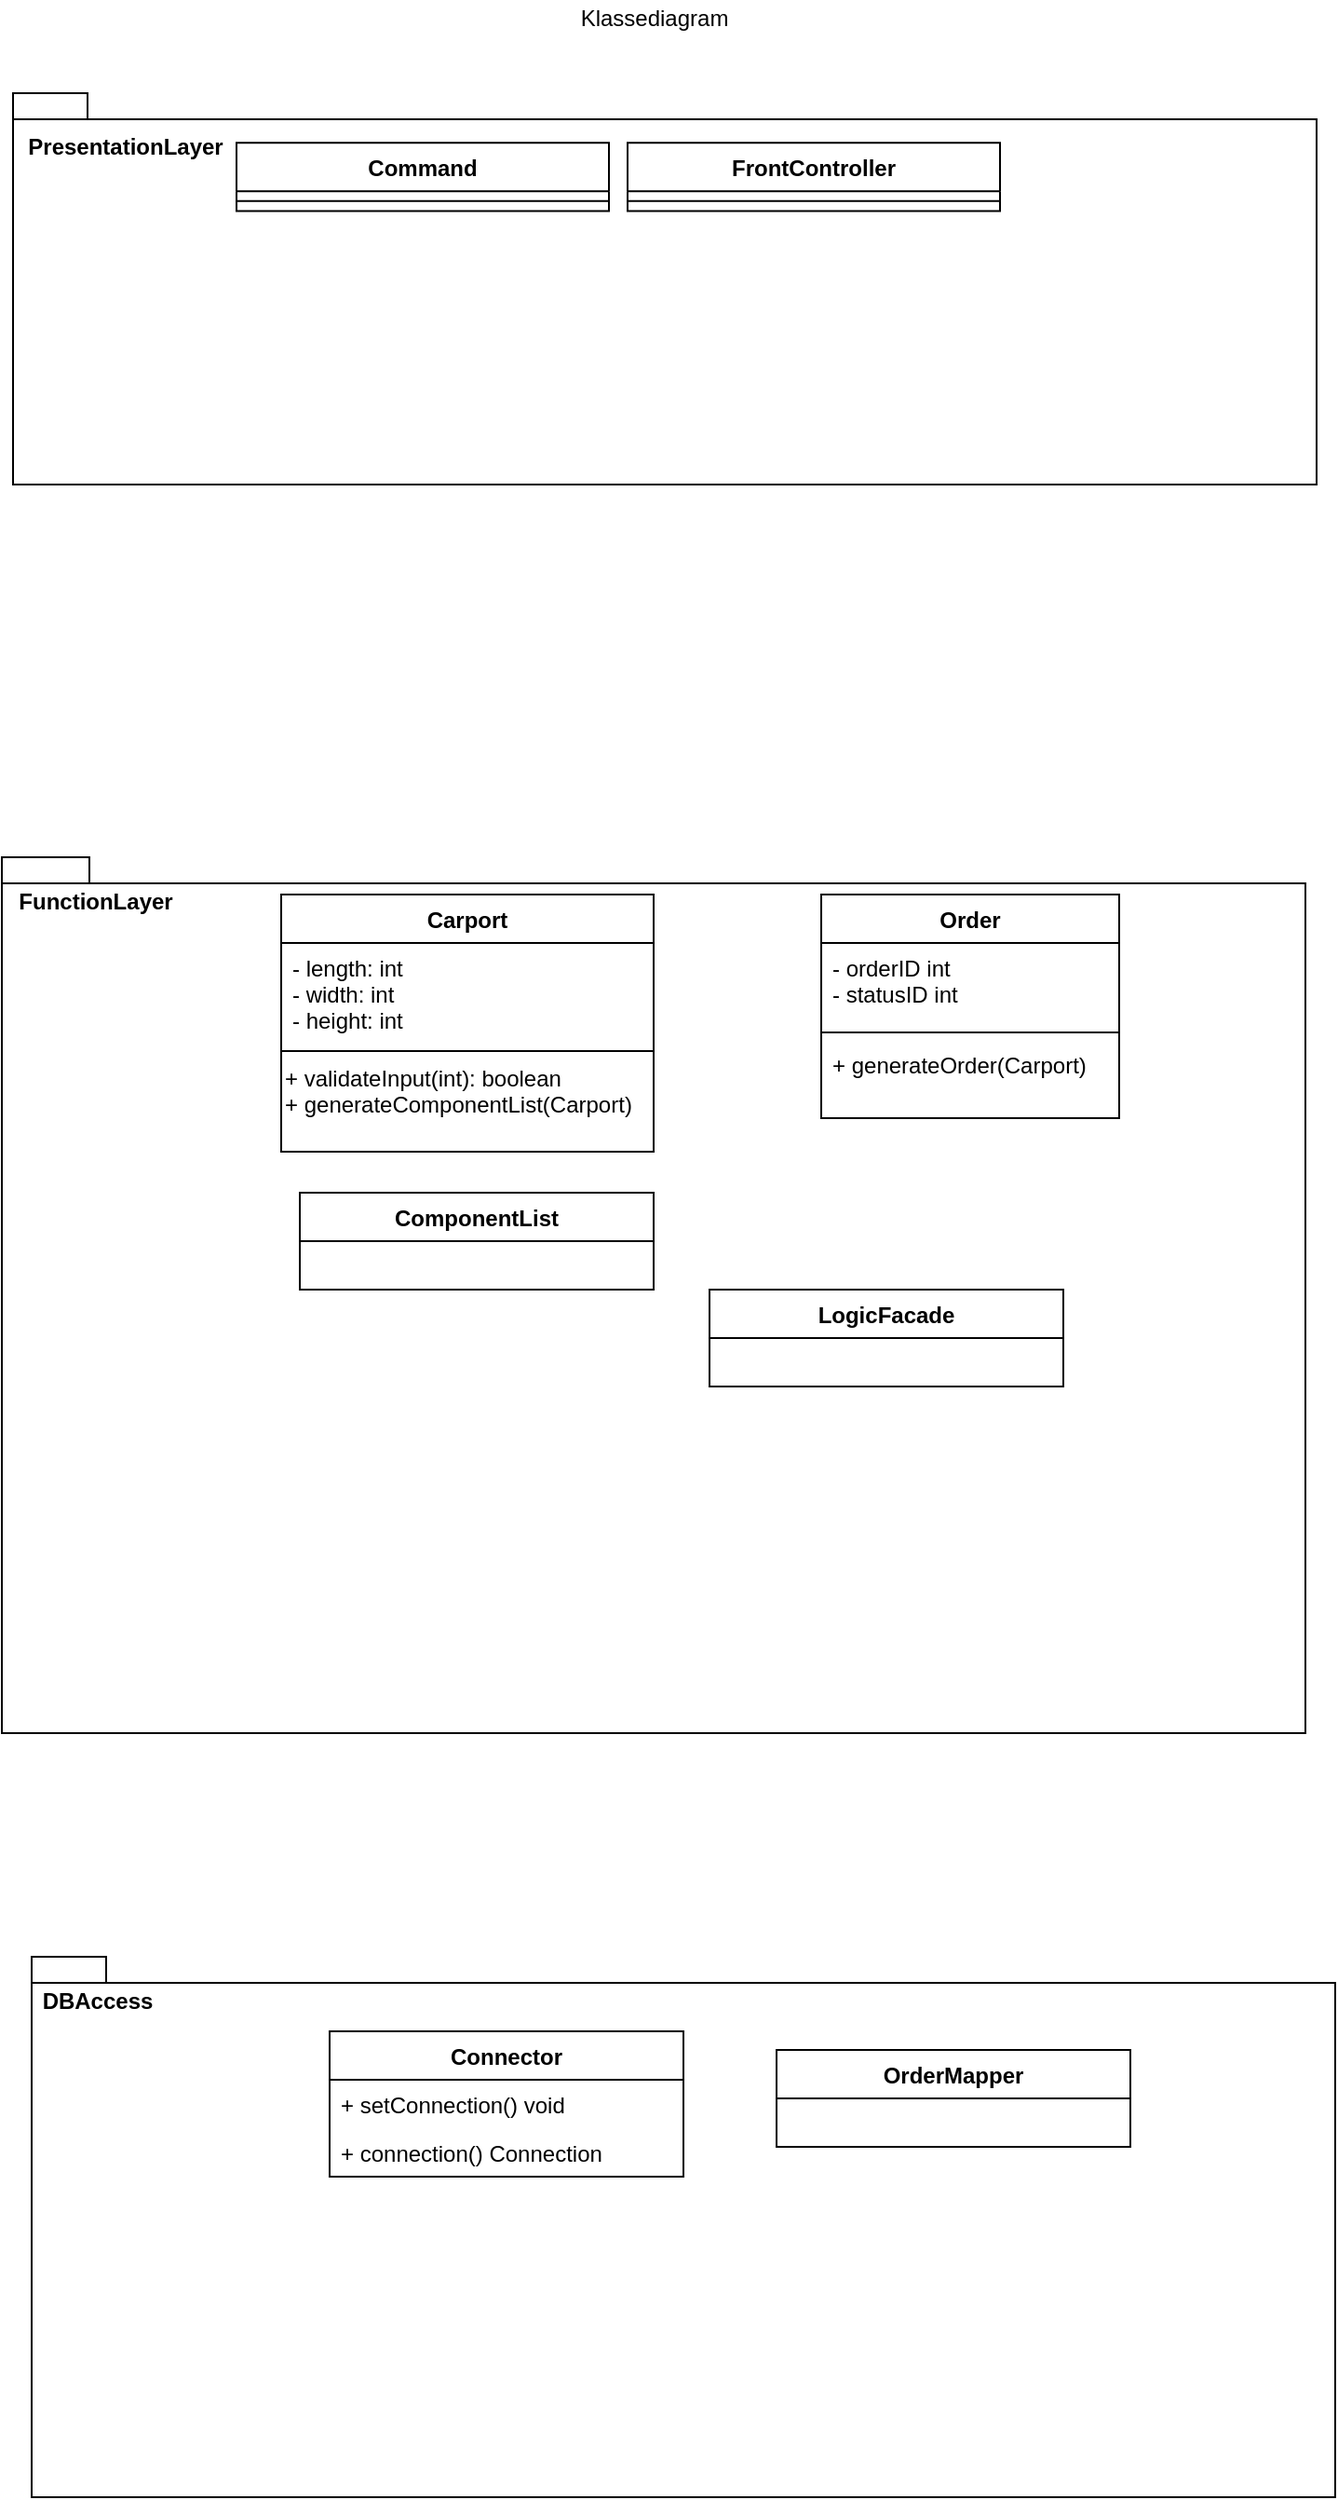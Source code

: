 <mxfile version="12.9.14" type="google"><diagram id="erMTaKAdA9qQi0LfAq1f" name="Page-1"><mxGraphModel dx="2062" dy="1122" grid="1" gridSize="10" guides="1" tooltips="1" connect="1" arrows="1" fold="1" page="1" pageScale="1" pageWidth="827" pageHeight="1169" math="0" shadow="0"><root><mxCell id="0"/><mxCell id="1" parent="0"/><mxCell id="iJm0PGHNpNaKegeMvSfr-228" value="" style="shape=folder;fontStyle=1;spacingTop=10;tabWidth=40;tabHeight=14;tabPosition=left;html=1;fontSize=12;align=left;" vertex="1" parent="1"><mxGeometry x="80" y="1080" width="700" height="290" as="geometry"/></mxCell><mxCell id="iJm0PGHNpNaKegeMvSfr-232" value="&lt;b&gt;DBAccess&lt;/b&gt;" style="text;html=1;align=center;verticalAlign=middle;resizable=0;points=[];autosize=1;fontSize=12;" vertex="1" parent="iJm0PGHNpNaKegeMvSfr-228"><mxGeometry y="14" width="70" height="20" as="geometry"/></mxCell><mxCell id="iJm0PGHNpNaKegeMvSfr-243" value="OrderMapper" style="swimlane;fontStyle=1;align=center;verticalAlign=top;childLayout=stackLayout;horizontal=1;startSize=26;horizontalStack=0;resizeParent=1;resizeParentMax=0;resizeLast=0;collapsible=1;marginBottom=0;fontSize=12;" vertex="1" parent="iJm0PGHNpNaKegeMvSfr-228"><mxGeometry x="400" y="50" width="190" height="52" as="geometry"/></mxCell><mxCell id="iJm0PGHNpNaKegeMvSfr-206" value="Connector" style="swimlane;fontStyle=1;align=center;verticalAlign=top;childLayout=stackLayout;horizontal=1;startSize=26;horizontalStack=0;resizeParent=1;resizeParentMax=0;resizeLast=0;collapsible=1;marginBottom=0;fontSize=12;" vertex="1" parent="iJm0PGHNpNaKegeMvSfr-228"><mxGeometry x="160" y="40" width="190" height="78" as="geometry"/></mxCell><mxCell id="iJm0PGHNpNaKegeMvSfr-209" value="+ setConnection() void" style="text;strokeColor=none;fillColor=none;align=left;verticalAlign=top;spacingLeft=4;spacingRight=4;overflow=hidden;rotatable=0;points=[[0,0.5],[1,0.5]];portConstraint=eastwest;" vertex="1" parent="iJm0PGHNpNaKegeMvSfr-206"><mxGeometry y="26" width="190" height="26" as="geometry"/></mxCell><mxCell id="iJm0PGHNpNaKegeMvSfr-210" value="+ connection() Connection" style="text;strokeColor=none;fillColor=none;align=left;verticalAlign=top;spacingLeft=4;spacingRight=4;overflow=hidden;rotatable=0;points=[[0,0.5],[1,0.5]];portConstraint=eastwest;" vertex="1" parent="iJm0PGHNpNaKegeMvSfr-206"><mxGeometry y="52" width="190" height="26" as="geometry"/></mxCell><mxCell id="iJm0PGHNpNaKegeMvSfr-225" value="" style="shape=folder;fontStyle=1;spacingTop=10;tabWidth=40;tabHeight=14;tabPosition=left;html=1;fontSize=12;align=left;" vertex="1" parent="1"><mxGeometry x="70" y="80" width="700" height="210" as="geometry"/></mxCell><mxCell id="iJm0PGHNpNaKegeMvSfr-231" value="&lt;span style=&quot;font-weight: 700 ; text-align: left&quot;&gt;PresentationLayer&lt;/span&gt;" style="text;html=1;align=center;verticalAlign=middle;resizable=0;points=[];autosize=1;fontSize=12;" vertex="1" parent="iJm0PGHNpNaKegeMvSfr-225"><mxGeometry y="18.608" width="120" height="20" as="geometry"/></mxCell><mxCell id="iJm0PGHNpNaKegeMvSfr-241" value="FrontController" style="swimlane;fontStyle=1;align=center;verticalAlign=top;childLayout=stackLayout;horizontal=1;startSize=26;horizontalStack=0;resizeParent=1;resizeParentMax=0;resizeLast=0;collapsible=1;marginBottom=0;fontSize=12;" vertex="1" parent="iJm0PGHNpNaKegeMvSfr-225"><mxGeometry x="330" y="26.582" width="200" height="36.633" as="geometry"/></mxCell><mxCell id="iJm0PGHNpNaKegeMvSfr-242" value="" style="line;strokeWidth=1;fillColor=none;align=left;verticalAlign=middle;spacingTop=-1;spacingLeft=3;spacingRight=3;rotatable=0;labelPosition=right;points=[];portConstraint=eastwest;" vertex="1" parent="iJm0PGHNpNaKegeMvSfr-241"><mxGeometry y="26" width="200" height="10.633" as="geometry"/></mxCell><mxCell id="iJm0PGHNpNaKegeMvSfr-237" value="Command" style="swimlane;fontStyle=1;align=center;verticalAlign=top;childLayout=stackLayout;horizontal=1;startSize=26;horizontalStack=0;resizeParent=1;resizeParentMax=0;resizeLast=0;collapsible=1;marginBottom=0;fontSize=12;" vertex="1" parent="iJm0PGHNpNaKegeMvSfr-225"><mxGeometry x="120" y="26.582" width="200" height="36.633" as="geometry"/></mxCell><mxCell id="iJm0PGHNpNaKegeMvSfr-239" value="" style="line;strokeWidth=1;fillColor=none;align=left;verticalAlign=middle;spacingTop=-1;spacingLeft=3;spacingRight=3;rotatable=0;labelPosition=right;points=[];portConstraint=eastwest;" vertex="1" parent="iJm0PGHNpNaKegeMvSfr-237"><mxGeometry y="26" width="200" height="10.633" as="geometry"/></mxCell><mxCell id="iJm0PGHNpNaKegeMvSfr-227" value="" style="shape=folder;fontStyle=1;spacingTop=10;tabWidth=40;tabHeight=14;tabPosition=left;html=1;fontSize=12;align=left;" vertex="1" parent="1"><mxGeometry x="64" y="490" width="700" height="470" as="geometry"/></mxCell><mxCell id="iJm0PGHNpNaKegeMvSfr-229" value="&lt;b&gt;FunctionLayer&lt;/b&gt;" style="text;html=1;align=center;verticalAlign=middle;resizable=0;points=[];autosize=1;fontSize=12;" vertex="1" parent="iJm0PGHNpNaKegeMvSfr-227"><mxGeometry y="14" width="100" height="20" as="geometry"/></mxCell><mxCell id="iJm0PGHNpNaKegeMvSfr-168" value="Carport" style="swimlane;fontStyle=1;align=center;verticalAlign=top;childLayout=stackLayout;horizontal=1;startSize=26;horizontalStack=0;resizeParent=1;resizeParentMax=0;resizeLast=0;collapsible=1;marginBottom=0;fontSize=12;" vertex="1" parent="iJm0PGHNpNaKegeMvSfr-227"><mxGeometry x="150" y="20" width="200" height="138" as="geometry"/></mxCell><mxCell id="iJm0PGHNpNaKegeMvSfr-169" value="- length: int&#10;- width: int&#10;- height: int" style="text;strokeColor=none;fillColor=none;align=left;verticalAlign=top;spacingLeft=4;spacingRight=4;overflow=hidden;rotatable=0;points=[[0,0.5],[1,0.5]];portConstraint=eastwest;" vertex="1" parent="iJm0PGHNpNaKegeMvSfr-168"><mxGeometry y="26" width="200" height="54" as="geometry"/></mxCell><mxCell id="iJm0PGHNpNaKegeMvSfr-170" value="" style="line;strokeWidth=1;fillColor=none;align=left;verticalAlign=middle;spacingTop=-1;spacingLeft=3;spacingRight=3;rotatable=0;labelPosition=right;points=[];portConstraint=eastwest;" vertex="1" parent="iJm0PGHNpNaKegeMvSfr-168"><mxGeometry y="80" width="200" height="8" as="geometry"/></mxCell><mxCell id="iJm0PGHNpNaKegeMvSfr-221" value="+ validateInput(int): boolean&lt;br&gt;+ generateComponentList(Carport)&lt;br&gt;&lt;br&gt;" style="text;html=1;align=left;verticalAlign=middle;resizable=0;points=[];autosize=1;fontSize=12;" vertex="1" parent="iJm0PGHNpNaKegeMvSfr-168"><mxGeometry y="88" width="200" height="50" as="geometry"/></mxCell><mxCell id="iJm0PGHNpNaKegeMvSfr-212" value="Order" style="swimlane;fontStyle=1;align=center;verticalAlign=top;childLayout=stackLayout;horizontal=1;startSize=26;horizontalStack=0;resizeParent=1;resizeParentMax=0;resizeLast=0;collapsible=1;marginBottom=0;fontSize=12;" vertex="1" parent="iJm0PGHNpNaKegeMvSfr-227"><mxGeometry x="440" y="20" width="160" height="120" as="geometry"/></mxCell><mxCell id="iJm0PGHNpNaKegeMvSfr-213" value="- orderID int&#10;- statusID int" style="text;strokeColor=none;fillColor=none;align=left;verticalAlign=top;spacingLeft=4;spacingRight=4;overflow=hidden;rotatable=0;points=[[0,0.5],[1,0.5]];portConstraint=eastwest;" vertex="1" parent="iJm0PGHNpNaKegeMvSfr-212"><mxGeometry y="26" width="160" height="44" as="geometry"/></mxCell><mxCell id="iJm0PGHNpNaKegeMvSfr-214" value="" style="line;strokeWidth=1;fillColor=none;align=left;verticalAlign=middle;spacingTop=-1;spacingLeft=3;spacingRight=3;rotatable=0;labelPosition=right;points=[];portConstraint=eastwest;" vertex="1" parent="iJm0PGHNpNaKegeMvSfr-212"><mxGeometry y="70" width="160" height="8" as="geometry"/></mxCell><mxCell id="iJm0PGHNpNaKegeMvSfr-215" value="+ generateOrder(Carport)" style="text;strokeColor=none;fillColor=none;align=left;verticalAlign=top;spacingLeft=4;spacingRight=4;overflow=hidden;rotatable=0;points=[[0,0.5],[1,0.5]];portConstraint=eastwest;" vertex="1" parent="iJm0PGHNpNaKegeMvSfr-212"><mxGeometry y="78" width="160" height="42" as="geometry"/></mxCell><mxCell id="iJm0PGHNpNaKegeMvSfr-252" value="ComponentList" style="swimlane;fontStyle=1;align=center;verticalAlign=top;childLayout=stackLayout;horizontal=1;startSize=26;horizontalStack=0;resizeParent=1;resizeParentMax=0;resizeLast=0;collapsible=1;marginBottom=0;fontSize=12;" vertex="1" parent="iJm0PGHNpNaKegeMvSfr-227"><mxGeometry x="160" y="180" width="190" height="52" as="geometry"/></mxCell><mxCell id="iJm0PGHNpNaKegeMvSfr-253" value="LogicFacade" style="swimlane;fontStyle=1;align=center;verticalAlign=top;childLayout=stackLayout;horizontal=1;startSize=26;horizontalStack=0;resizeParent=1;resizeParentMax=0;resizeLast=0;collapsible=1;marginBottom=0;fontSize=12;" vertex="1" parent="iJm0PGHNpNaKegeMvSfr-227"><mxGeometry x="380" y="232" width="190" height="52" as="geometry"/></mxCell><mxCell id="iJm0PGHNpNaKegeMvSfr-1" value="Klassediagram" style="text;html=1;align=center;verticalAlign=middle;resizable=0;points=[];autosize=1;" vertex="1" parent="1"><mxGeometry x="369" y="30" width="90" height="20" as="geometry"/></mxCell></root></mxGraphModel></diagram></mxfile>